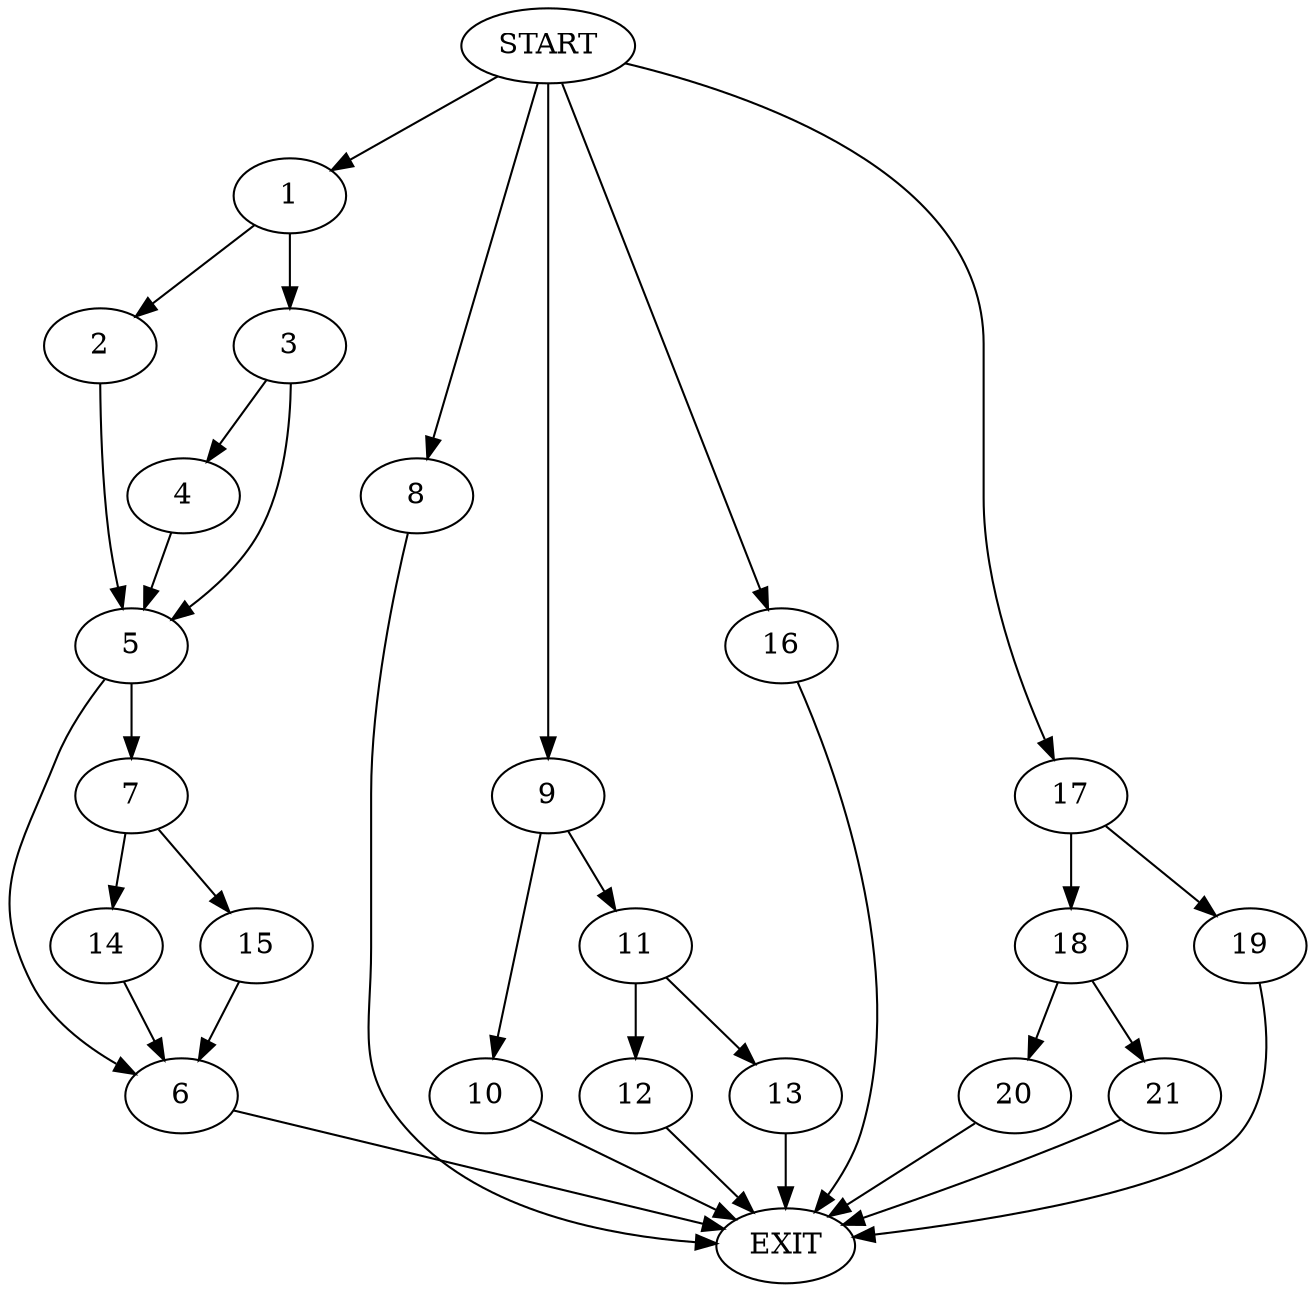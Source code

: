digraph {
0 [label="START"]
22 [label="EXIT"]
0 -> 1
1 -> 2
1 -> 3
3 -> 4
3 -> 5
2 -> 5
4 -> 5
5 -> 6
5 -> 7
0 -> 8
8 -> 22
0 -> 9
9 -> 10
9 -> 11
10 -> 22
11 -> 12
11 -> 13
12 -> 22
13 -> 22
6 -> 22
7 -> 14
7 -> 15
15 -> 6
14 -> 6
0 -> 16
16 -> 22
0 -> 17
17 -> 18
17 -> 19
18 -> 20
18 -> 21
19 -> 22
20 -> 22
21 -> 22
}

